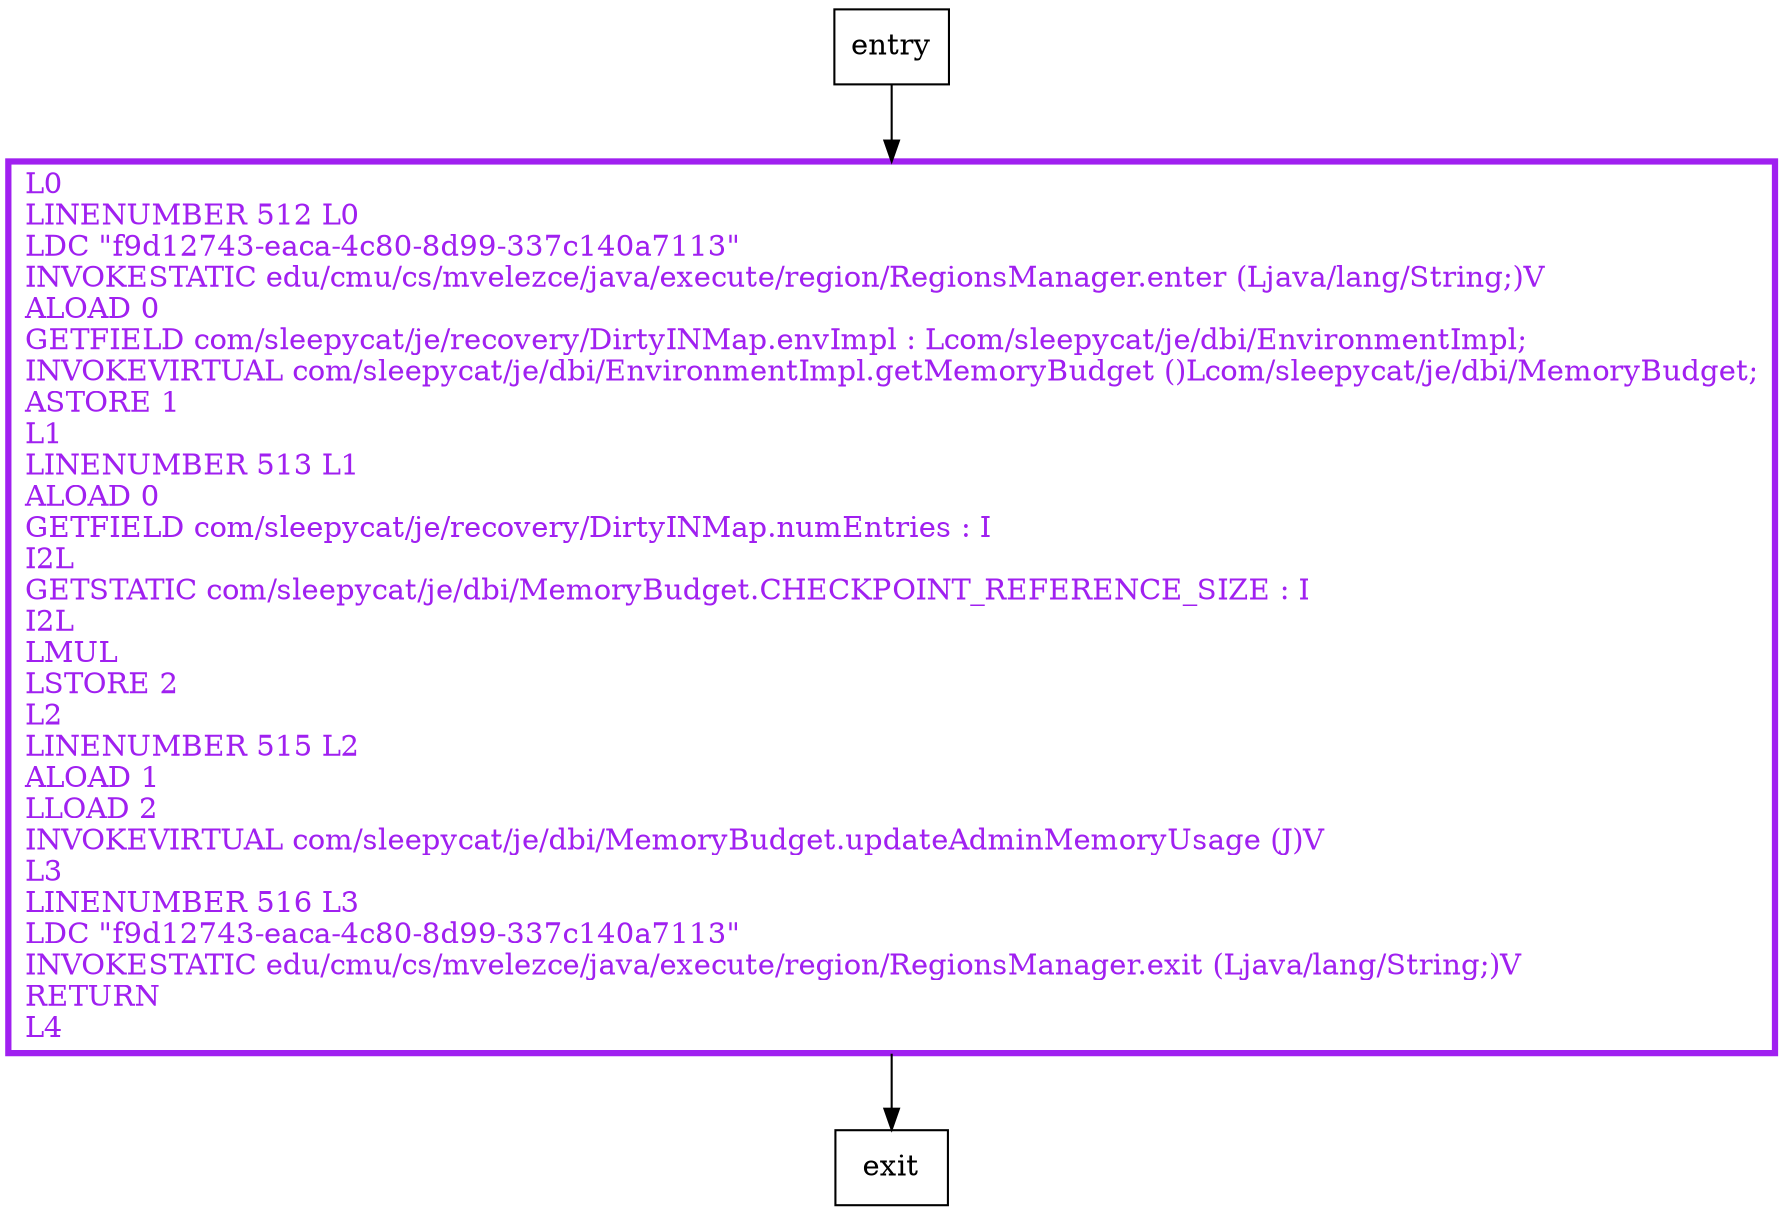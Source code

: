 digraph addCostToMemoryBudget {
node [shape=record];
658775491 [label="L0\lLINENUMBER 512 L0\lLDC \"f9d12743-eaca-4c80-8d99-337c140a7113\"\lINVOKESTATIC edu/cmu/cs/mvelezce/java/execute/region/RegionsManager.enter (Ljava/lang/String;)V\lALOAD 0\lGETFIELD com/sleepycat/je/recovery/DirtyINMap.envImpl : Lcom/sleepycat/je/dbi/EnvironmentImpl;\lINVOKEVIRTUAL com/sleepycat/je/dbi/EnvironmentImpl.getMemoryBudget ()Lcom/sleepycat/je/dbi/MemoryBudget;\lASTORE 1\lL1\lLINENUMBER 513 L1\lALOAD 0\lGETFIELD com/sleepycat/je/recovery/DirtyINMap.numEntries : I\lI2L\lGETSTATIC com/sleepycat/je/dbi/MemoryBudget.CHECKPOINT_REFERENCE_SIZE : I\lI2L\lLMUL\lLSTORE 2\lL2\lLINENUMBER 515 L2\lALOAD 1\lLLOAD 2\lINVOKEVIRTUAL com/sleepycat/je/dbi/MemoryBudget.updateAdminMemoryUsage (J)V\lL3\lLINENUMBER 516 L3\lLDC \"f9d12743-eaca-4c80-8d99-337c140a7113\"\lINVOKESTATIC edu/cmu/cs/mvelezce/java/execute/region/RegionsManager.exit (Ljava/lang/String;)V\lRETURN\lL4\l"];
entry;
exit;
entry -> 658775491
658775491 -> exit
658775491[fontcolor="purple", penwidth=3, color="purple"];
}
